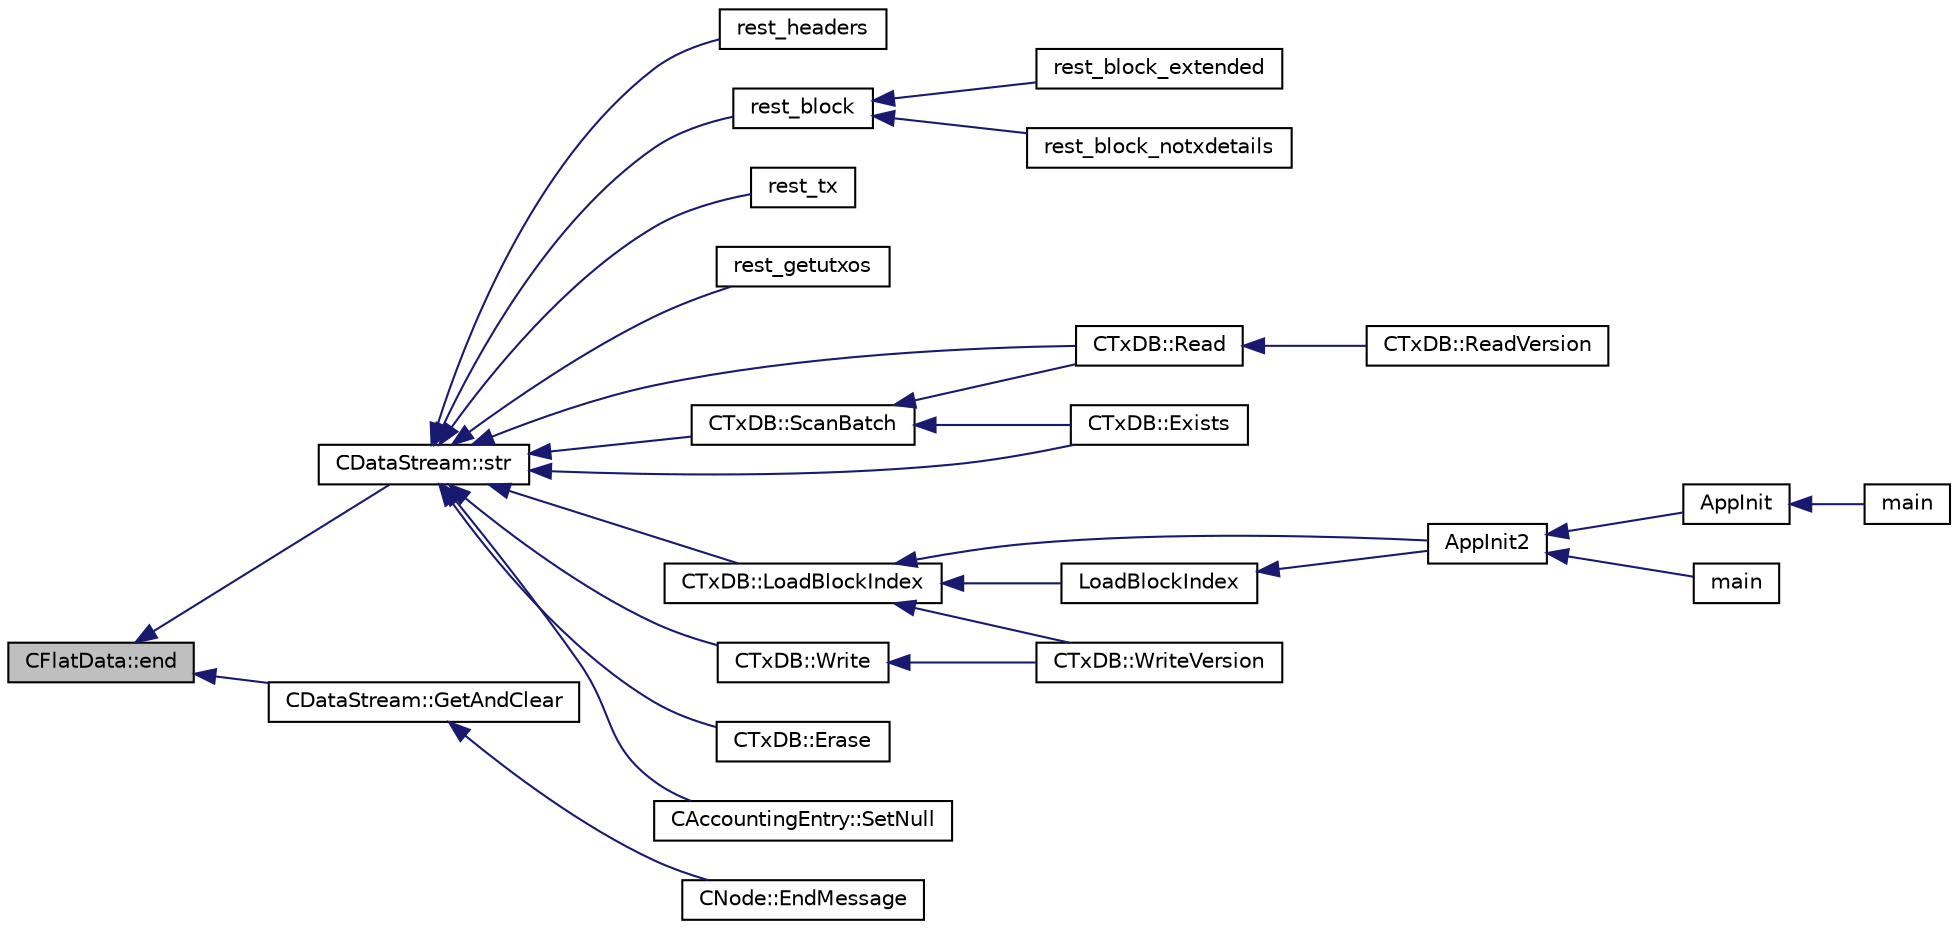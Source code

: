 digraph "CFlatData::end"
{
  edge [fontname="Helvetica",fontsize="10",labelfontname="Helvetica",labelfontsize="10"];
  node [fontname="Helvetica",fontsize="10",shape=record];
  rankdir="LR";
  Node30 [label="CFlatData::end",height=0.2,width=0.4,color="black", fillcolor="grey75", style="filled", fontcolor="black"];
  Node30 -> Node31 [dir="back",color="midnightblue",fontsize="10",style="solid",fontname="Helvetica"];
  Node31 [label="CDataStream::str",height=0.2,width=0.4,color="black", fillcolor="white", style="filled",URL="$d5/d41/class_c_data_stream.html#aac770a2b809917189c4476ee899b2d8b"];
  Node31 -> Node32 [dir="back",color="midnightblue",fontsize="10",style="solid",fontname="Helvetica"];
  Node32 [label="rest_headers",height=0.2,width=0.4,color="black", fillcolor="white", style="filled",URL="$d8/d04/rest_8cpp.html#a6155083969f391810ef103732f50793a"];
  Node31 -> Node33 [dir="back",color="midnightblue",fontsize="10",style="solid",fontname="Helvetica"];
  Node33 [label="rest_block",height=0.2,width=0.4,color="black", fillcolor="white", style="filled",URL="$d8/d04/rest_8cpp.html#a99e4aae76e1b90f996cf7c24b5281464"];
  Node33 -> Node34 [dir="back",color="midnightblue",fontsize="10",style="solid",fontname="Helvetica"];
  Node34 [label="rest_block_extended",height=0.2,width=0.4,color="black", fillcolor="white", style="filled",URL="$d8/d04/rest_8cpp.html#af08858ee3c5d6236db44a62c423e0c0e"];
  Node33 -> Node35 [dir="back",color="midnightblue",fontsize="10",style="solid",fontname="Helvetica"];
  Node35 [label="rest_block_notxdetails",height=0.2,width=0.4,color="black", fillcolor="white", style="filled",URL="$d8/d04/rest_8cpp.html#acf422a3f71f1fd9963d6c65517bbb654"];
  Node31 -> Node36 [dir="back",color="midnightblue",fontsize="10",style="solid",fontname="Helvetica"];
  Node36 [label="rest_tx",height=0.2,width=0.4,color="black", fillcolor="white", style="filled",URL="$d8/d04/rest_8cpp.html#a6a40ed64db0199226195920c9e92ac33"];
  Node31 -> Node37 [dir="back",color="midnightblue",fontsize="10",style="solid",fontname="Helvetica"];
  Node37 [label="rest_getutxos",height=0.2,width=0.4,color="black", fillcolor="white", style="filled",URL="$d8/d04/rest_8cpp.html#a1e87e488337475c6260de93cbf181b31"];
  Node31 -> Node38 [dir="back",color="midnightblue",fontsize="10",style="solid",fontname="Helvetica"];
  Node38 [label="CTxDB::ScanBatch",height=0.2,width=0.4,color="black", fillcolor="white", style="filled",URL="$d9/d8d/class_c_tx_d_b.html#a7e9da91da591eb7672ae29bba6899fa0"];
  Node38 -> Node39 [dir="back",color="midnightblue",fontsize="10",style="solid",fontname="Helvetica"];
  Node39 [label="CTxDB::Read",height=0.2,width=0.4,color="black", fillcolor="white", style="filled",URL="$d9/d8d/class_c_tx_d_b.html#a9e223a10434f8a73002e84cc75c682de"];
  Node39 -> Node40 [dir="back",color="midnightblue",fontsize="10",style="solid",fontname="Helvetica"];
  Node40 [label="CTxDB::ReadVersion",height=0.2,width=0.4,color="black", fillcolor="white", style="filled",URL="$d9/d8d/class_c_tx_d_b.html#a24938c7578577c08b2a3eae7617dfa1e"];
  Node38 -> Node41 [dir="back",color="midnightblue",fontsize="10",style="solid",fontname="Helvetica"];
  Node41 [label="CTxDB::Exists",height=0.2,width=0.4,color="black", fillcolor="white", style="filled",URL="$d9/d8d/class_c_tx_d_b.html#a36002f063f6fef483226362a1350e22d"];
  Node31 -> Node42 [dir="back",color="midnightblue",fontsize="10",style="solid",fontname="Helvetica"];
  Node42 [label="CTxDB::LoadBlockIndex",height=0.2,width=0.4,color="black", fillcolor="white", style="filled",URL="$d9/d8d/class_c_tx_d_b.html#abcb9df0821d996f811f6604b452a26a0"];
  Node42 -> Node43 [dir="back",color="midnightblue",fontsize="10",style="solid",fontname="Helvetica"];
  Node43 [label="AppInit2",height=0.2,width=0.4,color="black", fillcolor="white", style="filled",URL="$d8/dc0/init_8h.html#a1a4c1bfbf6ba1db77e988b89b9cadfd3",tooltip="Initialize ion. "];
  Node43 -> Node44 [dir="back",color="midnightblue",fontsize="10",style="solid",fontname="Helvetica"];
  Node44 [label="AppInit",height=0.2,width=0.4,color="black", fillcolor="white", style="filled",URL="$d4/d35/iond_8cpp.html#ac59316b767e6984e1285f0531275286b"];
  Node44 -> Node45 [dir="back",color="midnightblue",fontsize="10",style="solid",fontname="Helvetica"];
  Node45 [label="main",height=0.2,width=0.4,color="black", fillcolor="white", style="filled",URL="$d4/d35/iond_8cpp.html#a0ddf1224851353fc92bfbff6f499fa97"];
  Node43 -> Node46 [dir="back",color="midnightblue",fontsize="10",style="solid",fontname="Helvetica"];
  Node46 [label="main",height=0.2,width=0.4,color="black", fillcolor="white", style="filled",URL="$d5/d2d/ion_8cpp.html#a0ddf1224851353fc92bfbff6f499fa97"];
  Node42 -> Node47 [dir="back",color="midnightblue",fontsize="10",style="solid",fontname="Helvetica"];
  Node47 [label="LoadBlockIndex",height=0.2,width=0.4,color="black", fillcolor="white", style="filled",URL="$d4/dbf/main_8h.html#a367f303d34b8a5501ac4d77bebab578c"];
  Node47 -> Node43 [dir="back",color="midnightblue",fontsize="10",style="solid",fontname="Helvetica"];
  Node42 -> Node48 [dir="back",color="midnightblue",fontsize="10",style="solid",fontname="Helvetica"];
  Node48 [label="CTxDB::WriteVersion",height=0.2,width=0.4,color="black", fillcolor="white", style="filled",URL="$d9/d8d/class_c_tx_d_b.html#aa30dbf235b1c229896097e1eb1ea9520"];
  Node31 -> Node39 [dir="back",color="midnightblue",fontsize="10",style="solid",fontname="Helvetica"];
  Node31 -> Node49 [dir="back",color="midnightblue",fontsize="10",style="solid",fontname="Helvetica"];
  Node49 [label="CTxDB::Write",height=0.2,width=0.4,color="black", fillcolor="white", style="filled",URL="$d9/d8d/class_c_tx_d_b.html#a58885f67364829a8e0957a5dc810886d"];
  Node49 -> Node48 [dir="back",color="midnightblue",fontsize="10",style="solid",fontname="Helvetica"];
  Node31 -> Node50 [dir="back",color="midnightblue",fontsize="10",style="solid",fontname="Helvetica"];
  Node50 [label="CTxDB::Erase",height=0.2,width=0.4,color="black", fillcolor="white", style="filled",URL="$d9/d8d/class_c_tx_d_b.html#a57ccf71e92f654e6db68be530d43a837"];
  Node31 -> Node41 [dir="back",color="midnightblue",fontsize="10",style="solid",fontname="Helvetica"];
  Node31 -> Node51 [dir="back",color="midnightblue",fontsize="10",style="solid",fontname="Helvetica"];
  Node51 [label="CAccountingEntry::SetNull",height=0.2,width=0.4,color="black", fillcolor="white", style="filled",URL="$dc/dde/class_c_accounting_entry.html#a439b044226a1e465032ce4c4580d3389"];
  Node30 -> Node52 [dir="back",color="midnightblue",fontsize="10",style="solid",fontname="Helvetica"];
  Node52 [label="CDataStream::GetAndClear",height=0.2,width=0.4,color="black", fillcolor="white", style="filled",URL="$d5/d41/class_c_data_stream.html#a4be60514b69c71a722e16bf1fbbc3c6c"];
  Node52 -> Node53 [dir="back",color="midnightblue",fontsize="10",style="solid",fontname="Helvetica"];
  Node53 [label="CNode::EndMessage",height=0.2,width=0.4,color="black", fillcolor="white", style="filled",URL="$d1/d64/class_c_node.html#af8d4b8c0f883afffcb62d906c31b2cdf"];
}
